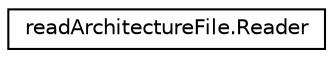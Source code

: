 digraph "Graphical Class Hierarchy"
{
  edge [fontname="Helvetica",fontsize="10",labelfontname="Helvetica",labelfontsize="10"];
  node [fontname="Helvetica",fontsize="10",shape=record];
  rankdir="LR";
  Node1 [label="readArchitectureFile.Reader",height=0.2,width=0.4,color="black", fillcolor="white", style="filled",URL="$classreadArchitectureFile_1_1Reader.html"];
}
